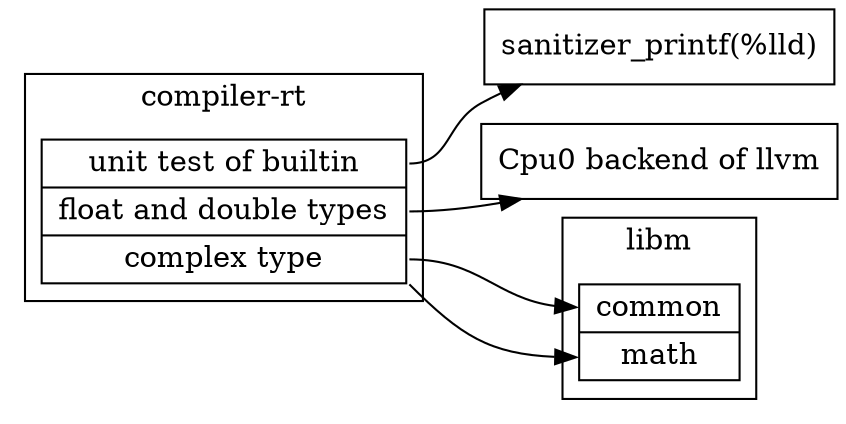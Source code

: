 // dot -Tpng compiler-rt-dep-short.gv -o compiler-rt-dep-short.png
digraph G {
  rankdir=LR;

  compound=true;
  node [shape=record];

  subgraph cluster_compiler_rt {
    label = "compiler-rt";
    compiler_rt [label="<ut> unit test of builtin | <fdt> float and double types | <ct> complex type"];
  }

  node [label = "sanitizer_printf(%lld)"]; sanitizer_printf;
  node [label = "Cpu0 backend of llvm"]; cpu0;

  subgraph cluster_libm {
    label = "libm";
    libm [label="<c> common | <ma> math"];
  }

  compiler_rt:ct -> libm:c;
  compiler_rt:ct:se -> libm:ma;
  compiler_rt:fdt -> cpu0;
  compiler_rt:ut -> sanitizer_printf;
}
